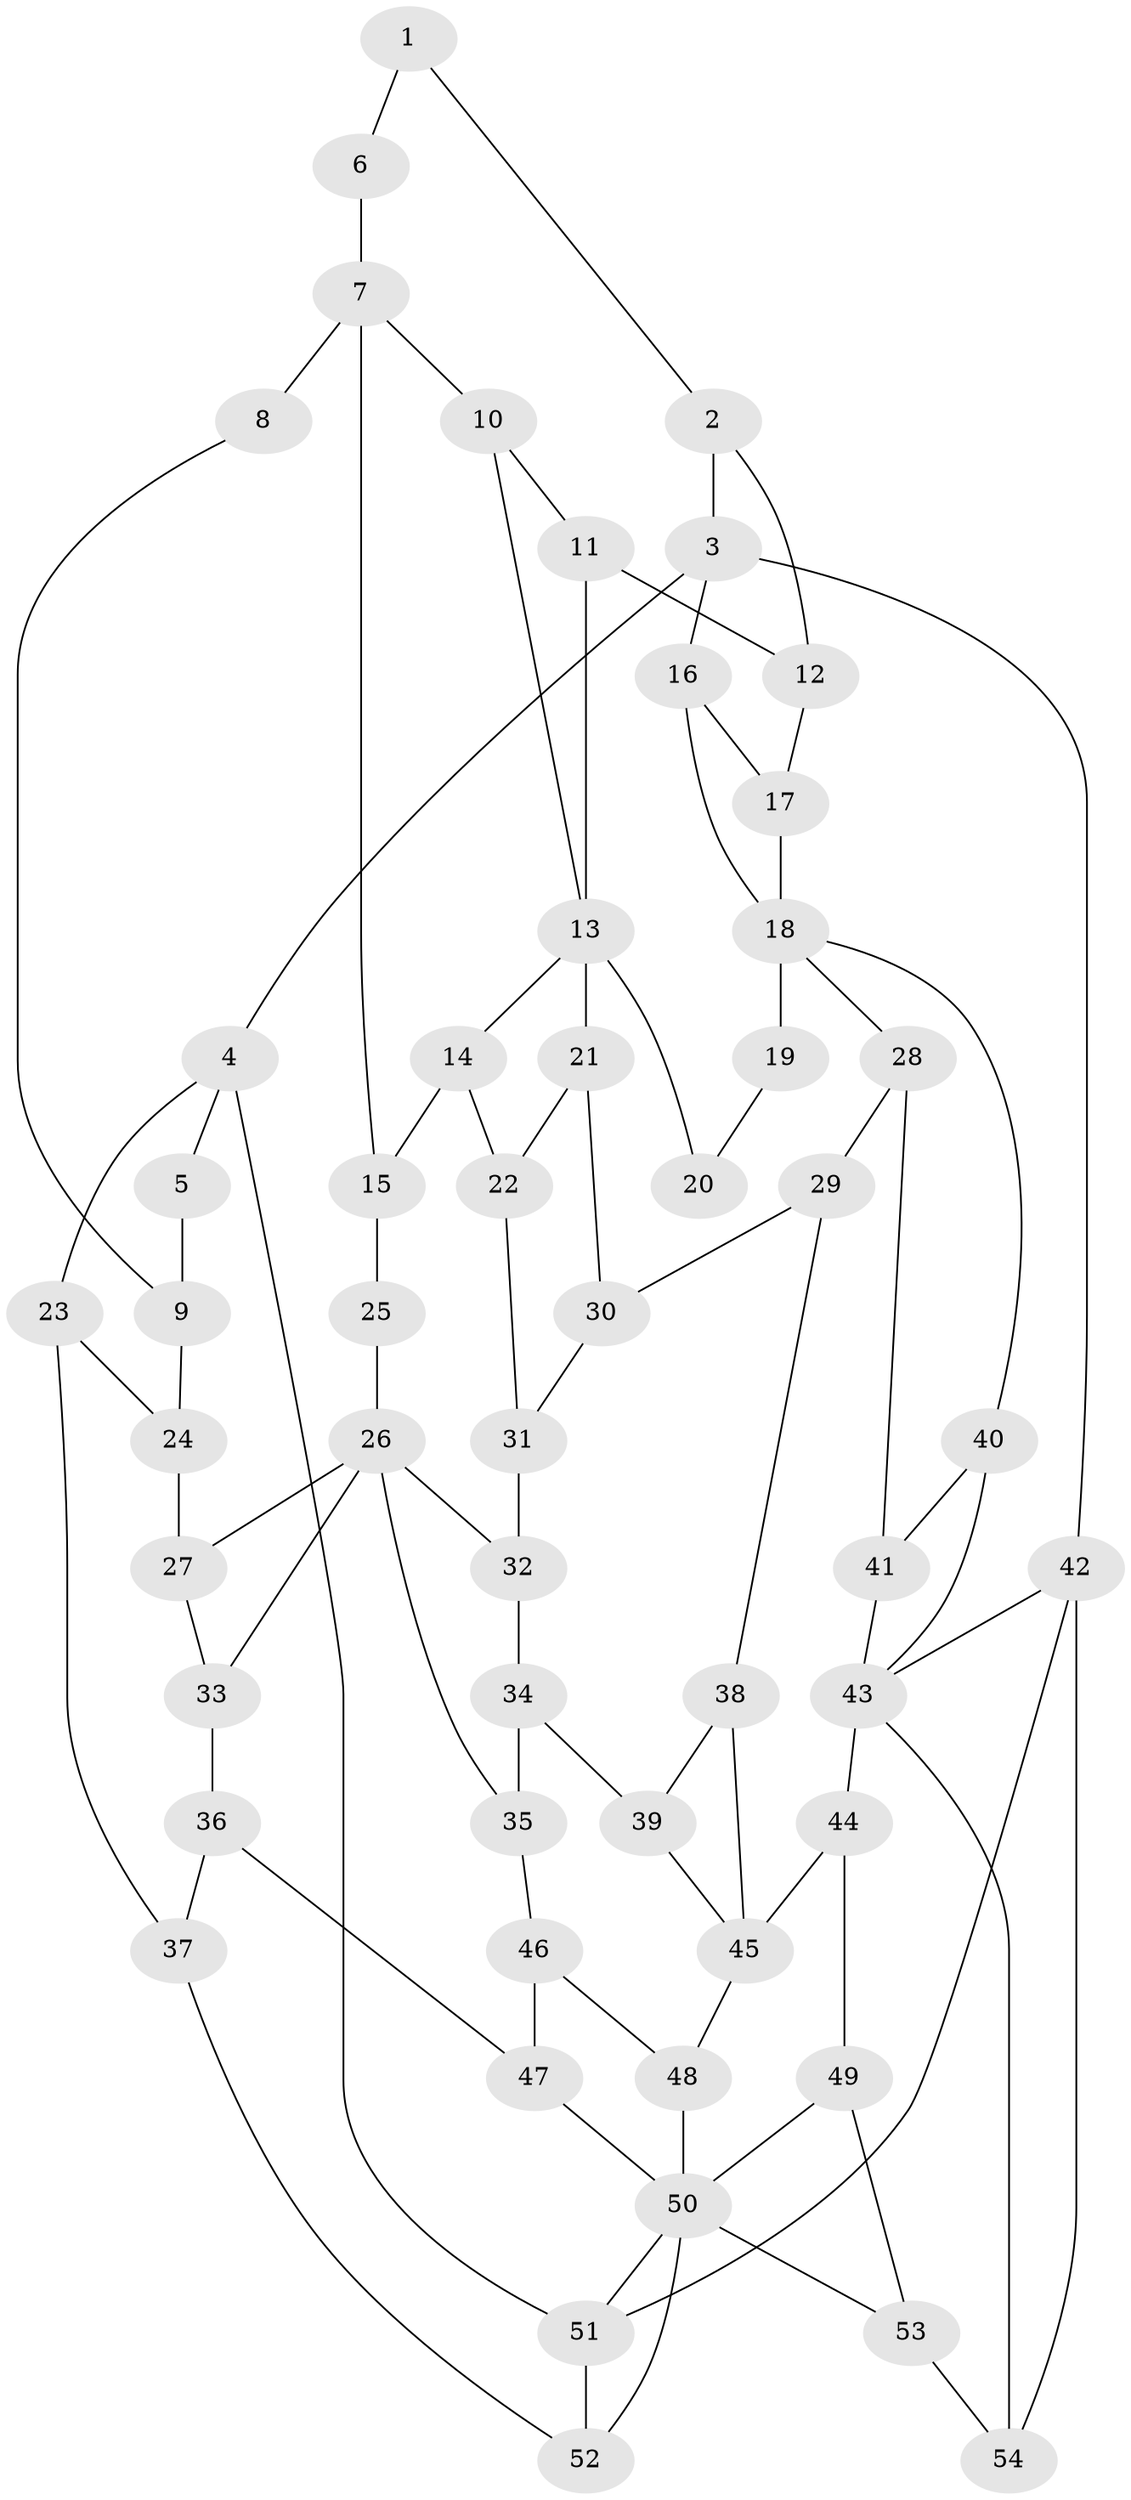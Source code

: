 // original degree distribution, {3: 0.02631578947368421, 5: 0.5789473684210527, 6: 0.18421052631578946, 4: 0.21052631578947367}
// Generated by graph-tools (version 1.1) at 2025/54/03/04/25 22:54:17]
// undirected, 54 vertices, 86 edges
graph export_dot {
  node [color=gray90,style=filled];
  1;
  2;
  3;
  4;
  5;
  6;
  7;
  8;
  9;
  10;
  11;
  12;
  13;
  14;
  15;
  16;
  17;
  18;
  19;
  20;
  21;
  22;
  23;
  24;
  25;
  26;
  27;
  28;
  29;
  30;
  31;
  32;
  33;
  34;
  35;
  36;
  37;
  38;
  39;
  40;
  41;
  42;
  43;
  44;
  45;
  46;
  47;
  48;
  49;
  50;
  51;
  52;
  53;
  54;
  1 -- 2 [weight=1.0];
  1 -- 6 [weight=1.0];
  2 -- 3 [weight=1.0];
  2 -- 12 [weight=1.0];
  3 -- 4 [weight=1.0];
  3 -- 16 [weight=1.0];
  3 -- 42 [weight=1.0];
  4 -- 5 [weight=1.0];
  4 -- 23 [weight=1.0];
  4 -- 51 [weight=1.0];
  5 -- 9 [weight=1.0];
  6 -- 7 [weight=2.0];
  7 -- 8 [weight=2.0];
  7 -- 10 [weight=1.0];
  7 -- 15 [weight=1.0];
  8 -- 9 [weight=1.0];
  9 -- 24 [weight=1.0];
  10 -- 11 [weight=1.0];
  10 -- 13 [weight=1.0];
  11 -- 12 [weight=1.0];
  11 -- 13 [weight=1.0];
  12 -- 17 [weight=1.0];
  13 -- 14 [weight=1.0];
  13 -- 20 [weight=2.0];
  13 -- 21 [weight=1.0];
  14 -- 15 [weight=1.0];
  14 -- 22 [weight=1.0];
  15 -- 25 [weight=1.0];
  16 -- 17 [weight=1.0];
  16 -- 18 [weight=1.0];
  17 -- 18 [weight=1.0];
  18 -- 19 [weight=2.0];
  18 -- 28 [weight=1.0];
  18 -- 40 [weight=1.0];
  19 -- 20 [weight=1.0];
  21 -- 22 [weight=1.0];
  21 -- 30 [weight=1.0];
  22 -- 31 [weight=1.0];
  23 -- 24 [weight=1.0];
  23 -- 37 [weight=1.0];
  24 -- 27 [weight=1.0];
  25 -- 26 [weight=2.0];
  26 -- 27 [weight=1.0];
  26 -- 32 [weight=1.0];
  26 -- 33 [weight=1.0];
  26 -- 35 [weight=1.0];
  27 -- 33 [weight=1.0];
  28 -- 29 [weight=1.0];
  28 -- 41 [weight=1.0];
  29 -- 30 [weight=1.0];
  29 -- 38 [weight=1.0];
  30 -- 31 [weight=1.0];
  31 -- 32 [weight=1.0];
  32 -- 34 [weight=1.0];
  33 -- 36 [weight=1.0];
  34 -- 35 [weight=1.0];
  34 -- 39 [weight=1.0];
  35 -- 46 [weight=1.0];
  36 -- 37 [weight=1.0];
  36 -- 47 [weight=1.0];
  37 -- 52 [weight=1.0];
  38 -- 39 [weight=1.0];
  38 -- 45 [weight=1.0];
  39 -- 45 [weight=1.0];
  40 -- 41 [weight=1.0];
  40 -- 43 [weight=1.0];
  41 -- 43 [weight=1.0];
  42 -- 43 [weight=1.0];
  42 -- 51 [weight=1.0];
  42 -- 54 [weight=1.0];
  43 -- 44 [weight=2.0];
  43 -- 54 [weight=1.0];
  44 -- 45 [weight=2.0];
  44 -- 49 [weight=1.0];
  45 -- 48 [weight=1.0];
  46 -- 47 [weight=1.0];
  46 -- 48 [weight=1.0];
  47 -- 50 [weight=1.0];
  48 -- 50 [weight=1.0];
  49 -- 50 [weight=1.0];
  49 -- 53 [weight=1.0];
  50 -- 51 [weight=1.0];
  50 -- 52 [weight=1.0];
  50 -- 53 [weight=1.0];
  51 -- 52 [weight=1.0];
  53 -- 54 [weight=1.0];
}

